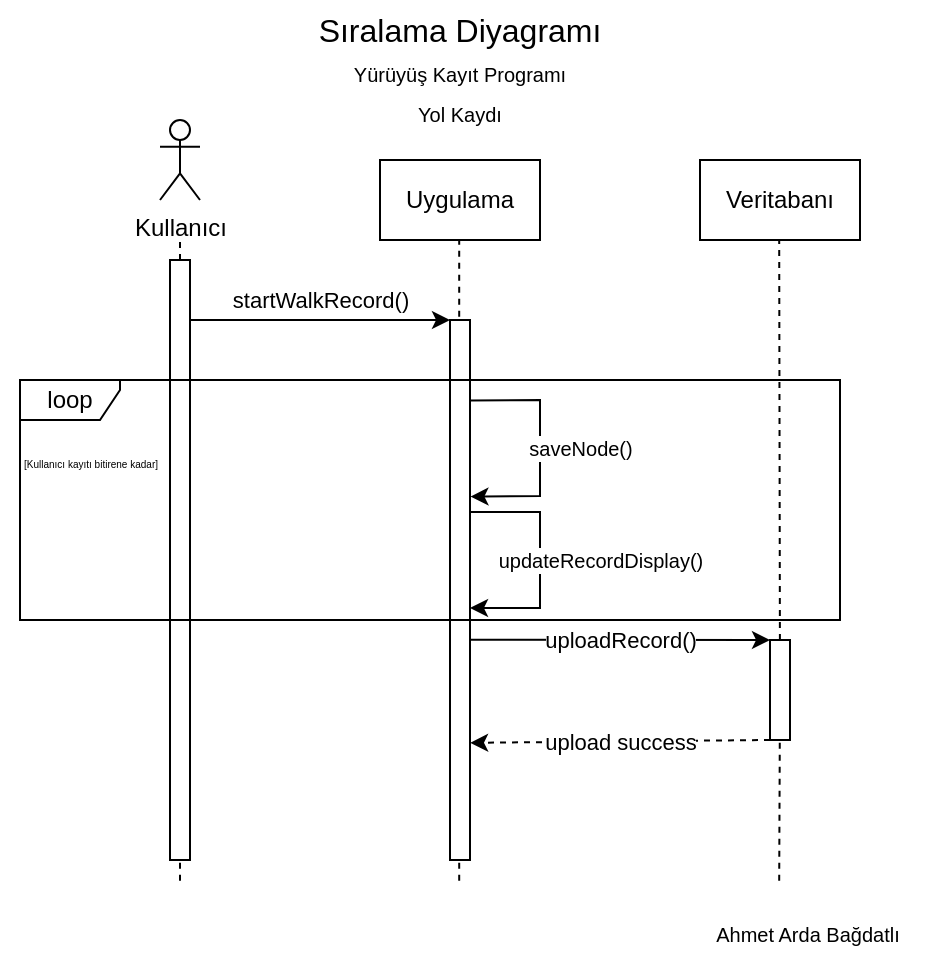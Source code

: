 <mxfile version="24.6.4" type="device">
  <diagram name="Sayfa -1" id="DzjDWYlGvZDKp0y0Cmrg">
    <mxGraphModel dx="1400" dy="1912" grid="1" gridSize="10" guides="1" tooltips="1" connect="1" arrows="1" fold="1" page="1" pageScale="1" pageWidth="827" pageHeight="1169" math="0" shadow="0">
      <root>
        <mxCell id="0" />
        <mxCell id="1" parent="0" />
        <mxCell id="iZQ3Th68iL0P0H3HoFKl-1" value="Kullanıcı" style="shape=umlActor;verticalLabelPosition=bottom;verticalAlign=top;html=1;outlineConnect=0;" vertex="1" parent="1">
          <mxGeometry x="90" y="20" width="20" height="40" as="geometry" />
        </mxCell>
        <mxCell id="iZQ3Th68iL0P0H3HoFKl-3" value="Uygulama" style="rounded=0;whiteSpace=wrap;html=1;" vertex="1" parent="1">
          <mxGeometry x="200" y="40" width="80" height="40" as="geometry" />
        </mxCell>
        <mxCell id="iZQ3Th68iL0P0H3HoFKl-4" value="Veritabanı" style="rounded=0;whiteSpace=wrap;html=1;" vertex="1" parent="1">
          <mxGeometry x="360" y="40" width="80" height="40" as="geometry" />
        </mxCell>
        <mxCell id="iZQ3Th68iL0P0H3HoFKl-6" value="" style="endArrow=none;dashed=1;html=1;rounded=0;" edge="1" parent="1" source="iZQ3Th68iL0P0H3HoFKl-14">
          <mxGeometry width="50" height="50" relative="1" as="geometry">
            <mxPoint x="100" y="400.372" as="sourcePoint" />
            <mxPoint x="100" y="80" as="targetPoint" />
          </mxGeometry>
        </mxCell>
        <mxCell id="iZQ3Th68iL0P0H3HoFKl-7" value="" style="endArrow=none;dashed=1;html=1;rounded=0;" edge="1" parent="1">
          <mxGeometry width="50" height="50" relative="1" as="geometry">
            <mxPoint x="239.6" y="400.372" as="sourcePoint" />
            <mxPoint x="239.6" y="80" as="targetPoint" />
          </mxGeometry>
        </mxCell>
        <mxCell id="iZQ3Th68iL0P0H3HoFKl-8" value="" style="endArrow=none;dashed=1;html=1;rounded=0;" edge="1" parent="1" source="iZQ3Th68iL0P0H3HoFKl-12">
          <mxGeometry width="50" height="50" relative="1" as="geometry">
            <mxPoint x="399.6" y="400.372" as="sourcePoint" />
            <mxPoint x="399.6" y="80" as="targetPoint" />
          </mxGeometry>
        </mxCell>
        <mxCell id="iZQ3Th68iL0P0H3HoFKl-10" value="" style="rounded=0;whiteSpace=wrap;html=1;" vertex="1" parent="1">
          <mxGeometry x="235" y="120" width="10" height="270" as="geometry" />
        </mxCell>
        <mxCell id="iZQ3Th68iL0P0H3HoFKl-13" value="" style="endArrow=none;dashed=1;html=1;rounded=0;" edge="1" parent="1" target="iZQ3Th68iL0P0H3HoFKl-12">
          <mxGeometry width="50" height="50" relative="1" as="geometry">
            <mxPoint x="399.6" y="400.372" as="sourcePoint" />
            <mxPoint x="399.6" y="80" as="targetPoint" />
          </mxGeometry>
        </mxCell>
        <mxCell id="iZQ3Th68iL0P0H3HoFKl-12" value="" style="rounded=0;whiteSpace=wrap;html=1;" vertex="1" parent="1">
          <mxGeometry x="395" y="280" width="10" height="50" as="geometry" />
        </mxCell>
        <mxCell id="iZQ3Th68iL0P0H3HoFKl-15" value="" style="endArrow=none;dashed=1;html=1;rounded=0;" edge="1" parent="1" target="iZQ3Th68iL0P0H3HoFKl-14">
          <mxGeometry width="50" height="50" relative="1" as="geometry">
            <mxPoint x="100" y="400.372" as="sourcePoint" />
            <mxPoint x="100" y="80" as="targetPoint" />
          </mxGeometry>
        </mxCell>
        <mxCell id="iZQ3Th68iL0P0H3HoFKl-14" value="" style="rounded=0;whiteSpace=wrap;html=1;" vertex="1" parent="1">
          <mxGeometry x="95" y="90" width="10" height="300" as="geometry" />
        </mxCell>
        <mxCell id="iZQ3Th68iL0P0H3HoFKl-17" value="" style="endArrow=classic;html=1;rounded=0;exitX=0.991;exitY=0.1;exitDx=0;exitDy=0;exitPerimeter=0;" edge="1" parent="1" source="iZQ3Th68iL0P0H3HoFKl-14">
          <mxGeometry width="50" height="50" relative="1" as="geometry">
            <mxPoint x="110" y="120" as="sourcePoint" />
            <mxPoint x="235" y="120" as="targetPoint" />
          </mxGeometry>
        </mxCell>
        <mxCell id="iZQ3Th68iL0P0H3HoFKl-18" value="startWalkRecord()" style="edgeLabel;html=1;align=center;verticalAlign=middle;resizable=0;points=[];" vertex="1" connectable="0" parent="iZQ3Th68iL0P0H3HoFKl-17">
          <mxGeometry x="0.104" relative="1" as="geometry">
            <mxPoint x="-7" y="-10" as="offset" />
          </mxGeometry>
        </mxCell>
        <mxCell id="iZQ3Th68iL0P0H3HoFKl-19" value="loop" style="shape=umlFrame;whiteSpace=wrap;html=1;pointerEvents=0;width=50;height=20;" vertex="1" parent="1">
          <mxGeometry x="20" y="150" width="410" height="120" as="geometry" />
        </mxCell>
        <mxCell id="iZQ3Th68iL0P0H3HoFKl-20" value="&lt;font style=&quot;font-size: 5px;&quot;&gt;[Kullanıcı&amp;nbsp;&lt;/font&gt;&lt;span style=&quot;font-size: 5px; background-color: initial;&quot;&gt;kayıtı bitirene&amp;nbsp;&lt;/span&gt;&lt;span style=&quot;font-size: 5px; background-color: initial;&quot;&gt;kadar]&lt;/span&gt;" style="text;html=1;align=center;verticalAlign=middle;resizable=0;points=[];autosize=1;strokeColor=none;fillColor=none;" vertex="1" parent="1">
          <mxGeometry x="10" y="175" width="90" height="30" as="geometry" />
        </mxCell>
        <mxCell id="iZQ3Th68iL0P0H3HoFKl-21" value="" style="endArrow=classic;html=1;rounded=0;exitX=0.996;exitY=0.149;exitDx=0;exitDy=0;exitPerimeter=0;entryX=1.022;entryY=0.327;entryDx=0;entryDy=0;entryPerimeter=0;" edge="1" parent="1" source="iZQ3Th68iL0P0H3HoFKl-10" target="iZQ3Th68iL0P0H3HoFKl-10">
          <mxGeometry width="50" height="50" relative="1" as="geometry">
            <mxPoint x="260" y="210" as="sourcePoint" />
            <mxPoint x="310" y="160" as="targetPoint" />
            <Array as="points">
              <mxPoint x="280" y="160" />
              <mxPoint x="280" y="190" />
              <mxPoint x="280" y="208" />
            </Array>
          </mxGeometry>
        </mxCell>
        <mxCell id="iZQ3Th68iL0P0H3HoFKl-22" value="&lt;font style=&quot;font-size: 10px;&quot;&gt;saveNode()&lt;/font&gt;" style="edgeLabel;html=1;align=center;verticalAlign=middle;resizable=0;points=[];" vertex="1" connectable="0" parent="iZQ3Th68iL0P0H3HoFKl-21">
          <mxGeometry x="0.004" relative="1" as="geometry">
            <mxPoint x="20" as="offset" />
          </mxGeometry>
        </mxCell>
        <mxCell id="iZQ3Th68iL0P0H3HoFKl-23" value="" style="endArrow=classic;html=1;rounded=0;exitX=0.996;exitY=0.149;exitDx=0;exitDy=0;exitPerimeter=0;entryX=1.022;entryY=0.327;entryDx=0;entryDy=0;entryPerimeter=0;" edge="1" parent="1">
          <mxGeometry width="50" height="50" relative="1" as="geometry">
            <mxPoint x="245" y="216" as="sourcePoint" />
            <mxPoint x="245" y="264" as="targetPoint" />
            <Array as="points">
              <mxPoint x="280" y="216" />
              <mxPoint x="280" y="246" />
              <mxPoint x="280" y="264" />
            </Array>
          </mxGeometry>
        </mxCell>
        <mxCell id="iZQ3Th68iL0P0H3HoFKl-24" value="&lt;font style=&quot;font-size: 10px;&quot;&gt;updateRecordDisplay()&lt;/font&gt;" style="edgeLabel;html=1;align=center;verticalAlign=middle;resizable=0;points=[];" vertex="1" connectable="0" parent="iZQ3Th68iL0P0H3HoFKl-23">
          <mxGeometry x="0.004" relative="1" as="geometry">
            <mxPoint x="30" as="offset" />
          </mxGeometry>
        </mxCell>
        <mxCell id="iZQ3Th68iL0P0H3HoFKl-25" value="" style="endArrow=classic;html=1;rounded=0;entryX=0;entryY=0;entryDx=0;entryDy=0;exitX=0.964;exitY=0.592;exitDx=0;exitDy=0;exitPerimeter=0;" edge="1" parent="1" source="iZQ3Th68iL0P0H3HoFKl-10" target="iZQ3Th68iL0P0H3HoFKl-12">
          <mxGeometry width="50" height="50" relative="1" as="geometry">
            <mxPoint x="330" y="330" as="sourcePoint" />
            <mxPoint x="380" y="280" as="targetPoint" />
          </mxGeometry>
        </mxCell>
        <mxCell id="iZQ3Th68iL0P0H3HoFKl-26" value="uploadRecord()" style="edgeLabel;html=1;align=center;verticalAlign=middle;resizable=0;points=[];" vertex="1" connectable="0" parent="iZQ3Th68iL0P0H3HoFKl-25">
          <mxGeometry x="-0.119" relative="1" as="geometry">
            <mxPoint x="9" as="offset" />
          </mxGeometry>
        </mxCell>
        <mxCell id="iZQ3Th68iL0P0H3HoFKl-27" value="" style="endArrow=classic;html=1;rounded=0;exitX=0;exitY=1;exitDx=0;exitDy=0;entryX=1.004;entryY=0.783;entryDx=0;entryDy=0;entryPerimeter=0;dashed=1;" edge="1" parent="1" source="iZQ3Th68iL0P0H3HoFKl-12" target="iZQ3Th68iL0P0H3HoFKl-10">
          <mxGeometry width="50" height="50" relative="1" as="geometry">
            <mxPoint x="310" y="390" as="sourcePoint" />
            <mxPoint x="360" y="340" as="targetPoint" />
          </mxGeometry>
        </mxCell>
        <mxCell id="iZQ3Th68iL0P0H3HoFKl-28" value="upload success" style="edgeLabel;html=1;align=center;verticalAlign=middle;resizable=0;points=[];" vertex="1" connectable="0" parent="iZQ3Th68iL0P0H3HoFKl-27">
          <mxGeometry x="0.564" y="1" relative="1" as="geometry">
            <mxPoint x="42" y="-1" as="offset" />
          </mxGeometry>
        </mxCell>
        <mxCell id="iZQ3Th68iL0P0H3HoFKl-33" value="Sıralama Diyagramı" style="text;html=1;align=center;verticalAlign=middle;whiteSpace=wrap;rounded=0;fontSize=16;" vertex="1" parent="1">
          <mxGeometry x="160" y="-40" width="160" height="30" as="geometry" />
        </mxCell>
        <mxCell id="iZQ3Th68iL0P0H3HoFKl-34" value="&lt;font style=&quot;font-size: 10px;&quot;&gt;Yürüyüş Kayıt Programı&lt;/font&gt;&lt;div&gt;&lt;font style=&quot;font-size: 10px;&quot;&gt;Yol Kaydı&lt;/font&gt;&lt;/div&gt;" style="text;html=1;align=center;verticalAlign=middle;whiteSpace=wrap;rounded=0;fontSize=16;" vertex="1" parent="1">
          <mxGeometry x="180" y="-10" width="120" height="30" as="geometry" />
        </mxCell>
        <mxCell id="iZQ3Th68iL0P0H3HoFKl-35" value="&lt;font style=&quot;font-size: 10px;&quot;&gt;Ahmet Arda Bağdatlı&lt;/font&gt;" style="text;html=1;align=center;verticalAlign=middle;whiteSpace=wrap;rounded=0;fontSize=16;" vertex="1" parent="1">
          <mxGeometry x="354" y="410" width="120" height="30" as="geometry" />
        </mxCell>
      </root>
    </mxGraphModel>
  </diagram>
</mxfile>
